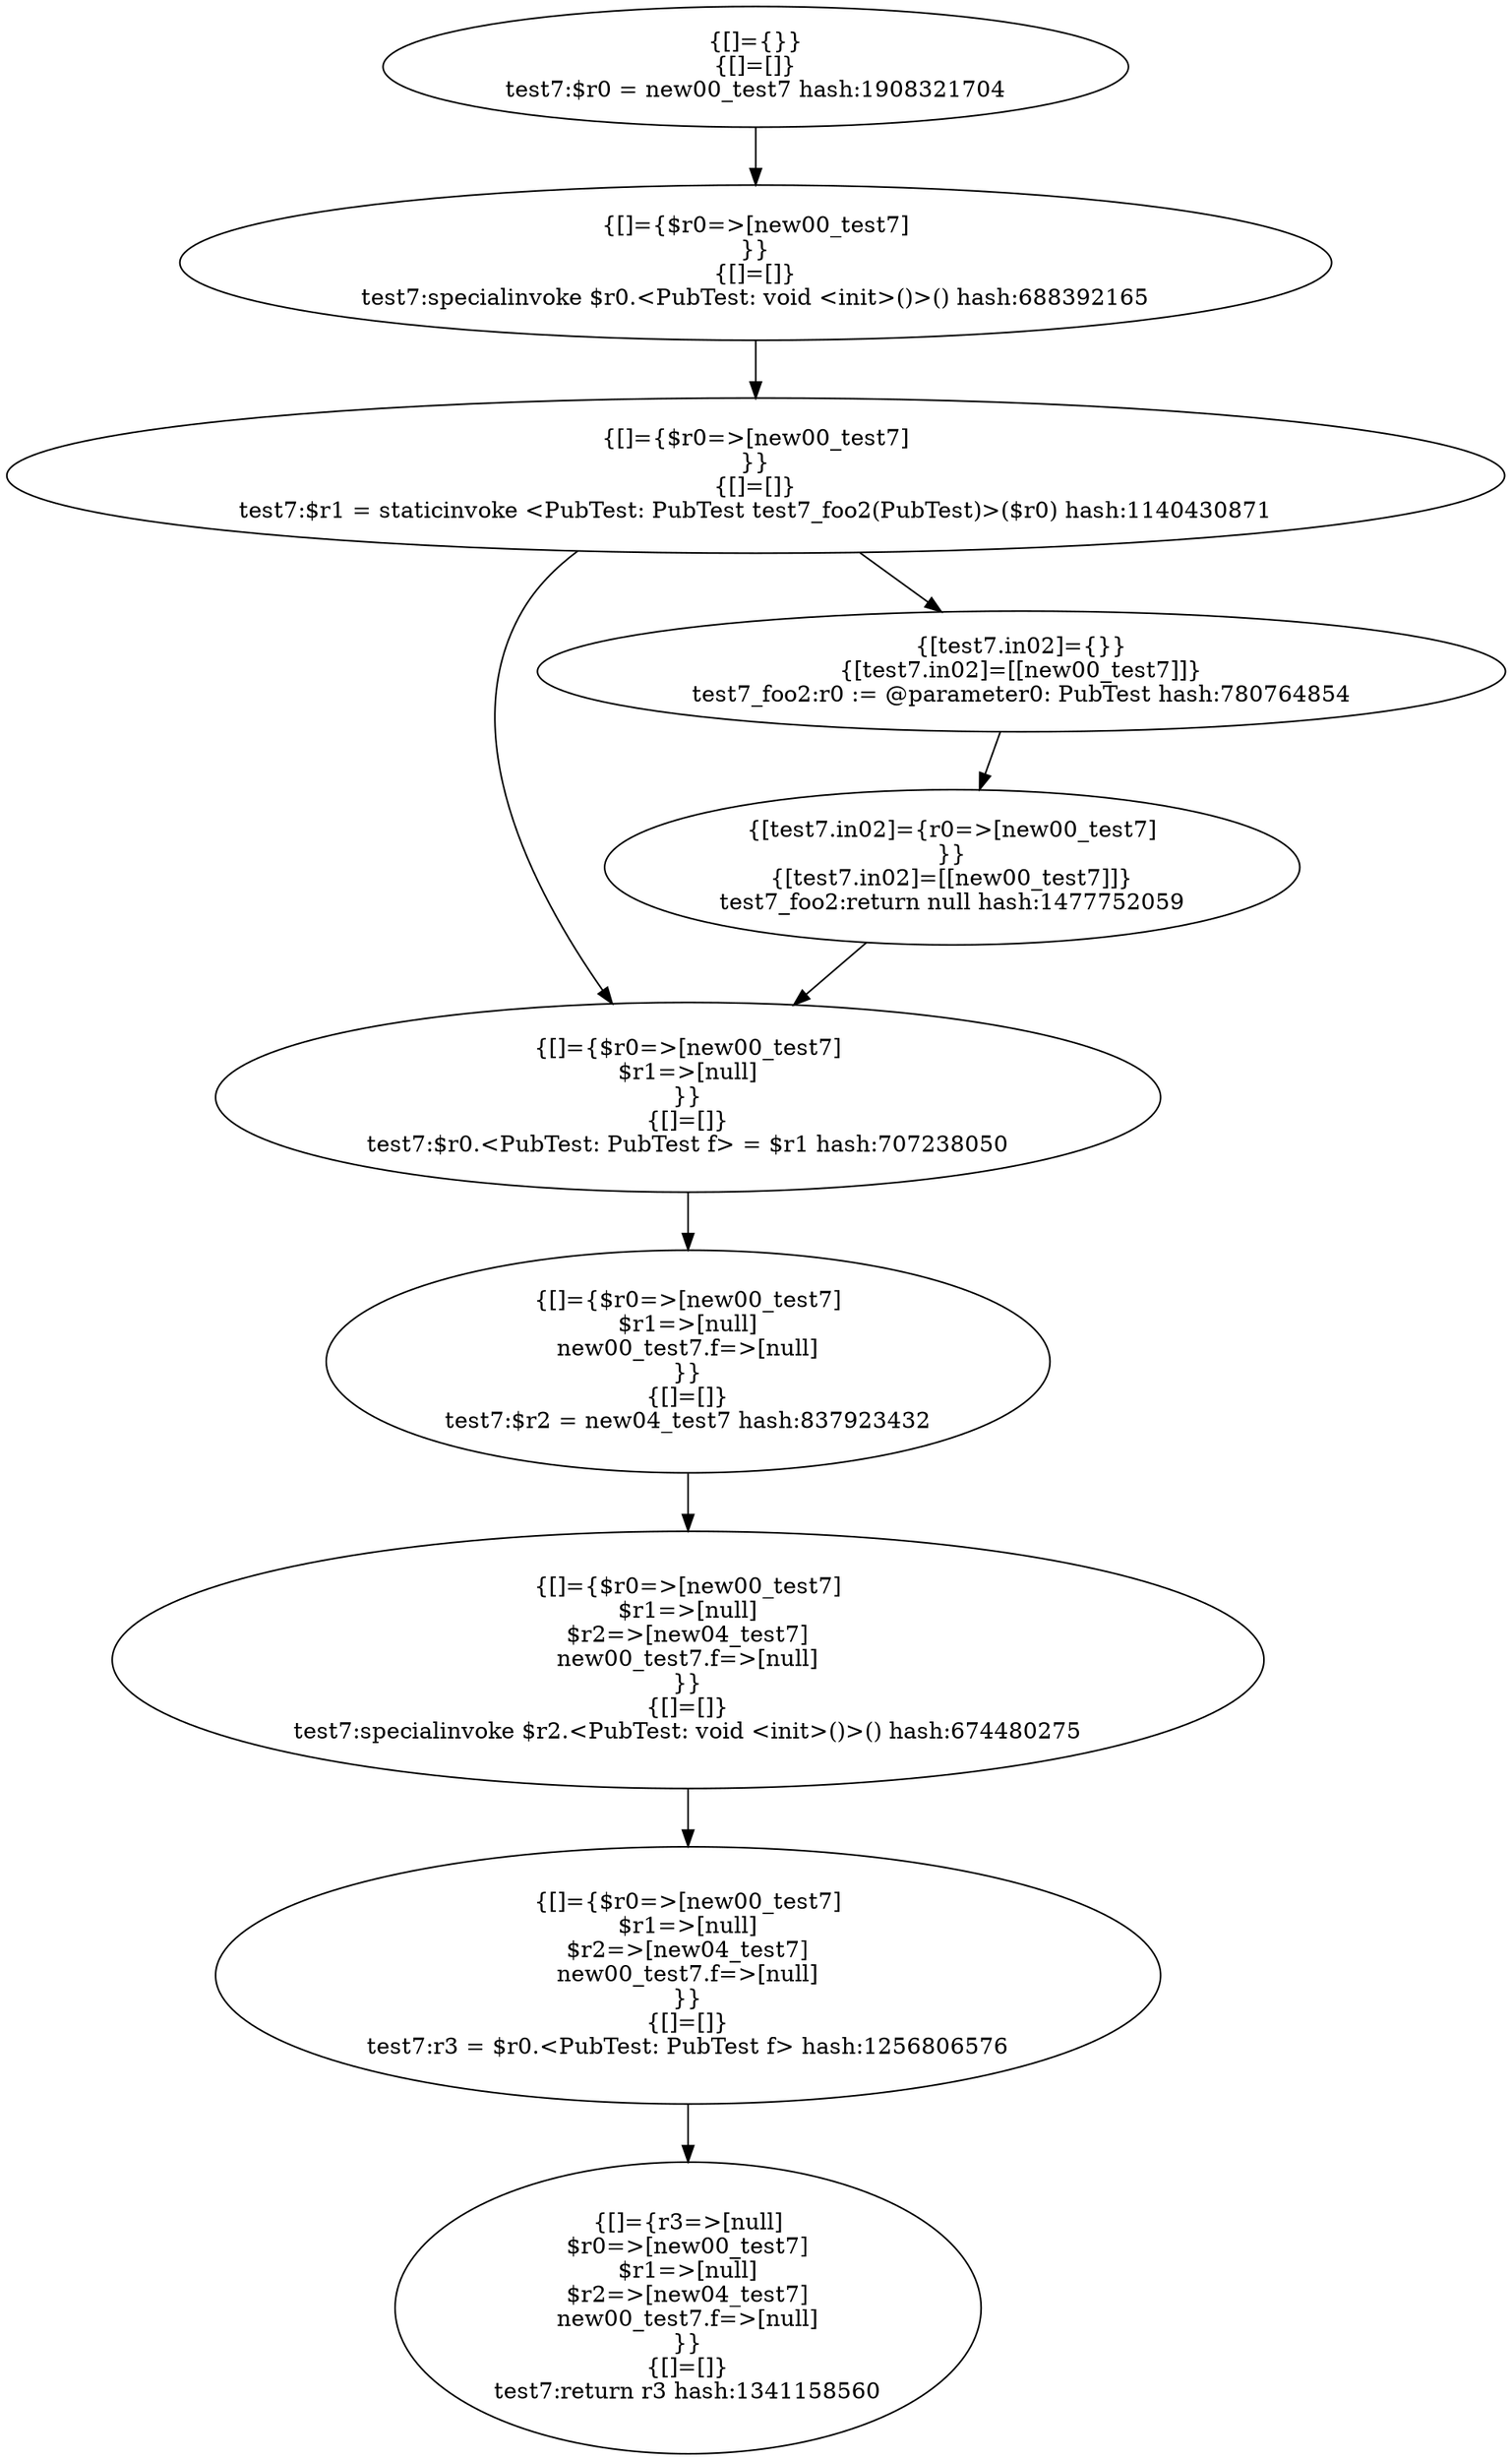 digraph "./target1-pub/PubTest.test7" {
    "{[]={}}
{[]=[]}
test7:$r0 = new00_test7 hash:1908321704";
    "{[]={$r0=>[new00_test7]
}}
{[]=[]}
test7:specialinvoke $r0.<PubTest: void <init>()>() hash:688392165";
    "{[]={$r0=>[new00_test7]
}}
{[]=[]}
test7:$r1 = staticinvoke <PubTest: PubTest test7_foo2(PubTest)>($r0) hash:1140430871";
    "{[]={$r0=>[new00_test7]
$r1=>[null]
}}
{[]=[]}
test7:$r0.<PubTest: PubTest f> = $r1 hash:707238050";
    "{[]={$r0=>[new00_test7]
$r1=>[null]
new00_test7.f=>[null]
}}
{[]=[]}
test7:$r2 = new04_test7 hash:837923432";
    "{[]={$r0=>[new00_test7]
$r1=>[null]
$r2=>[new04_test7]
new00_test7.f=>[null]
}}
{[]=[]}
test7:specialinvoke $r2.<PubTest: void <init>()>() hash:674480275";
    "{[]={$r0=>[new00_test7]
$r1=>[null]
$r2=>[new04_test7]
new00_test7.f=>[null]
}}
{[]=[]}
test7:r3 = $r0.<PubTest: PubTest f> hash:1256806576";
    "{[]={r3=>[null]
$r0=>[new00_test7]
$r1=>[null]
$r2=>[new04_test7]
new00_test7.f=>[null]
}}
{[]=[]}
test7:return r3 hash:1341158560";
    "{[test7.in02]={}}
{[test7.in02]=[[new00_test7]]}
test7_foo2:r0 := @parameter0: PubTest hash:780764854";
    "{[test7.in02]={r0=>[new00_test7]
}}
{[test7.in02]=[[new00_test7]]}
test7_foo2:return null hash:1477752059";
    "{[]={}}
{[]=[]}
test7:$r0 = new00_test7 hash:1908321704"->"{[]={$r0=>[new00_test7]
}}
{[]=[]}
test7:specialinvoke $r0.<PubTest: void <init>()>() hash:688392165";
    "{[]={$r0=>[new00_test7]
}}
{[]=[]}
test7:specialinvoke $r0.<PubTest: void <init>()>() hash:688392165"->"{[]={$r0=>[new00_test7]
}}
{[]=[]}
test7:$r1 = staticinvoke <PubTest: PubTest test7_foo2(PubTest)>($r0) hash:1140430871";
    "{[]={$r0=>[new00_test7]
}}
{[]=[]}
test7:$r1 = staticinvoke <PubTest: PubTest test7_foo2(PubTest)>($r0) hash:1140430871"->"{[test7.in02]={}}
{[test7.in02]=[[new00_test7]]}
test7_foo2:r0 := @parameter0: PubTest hash:780764854";
    "{[]={$r0=>[new00_test7]
}}
{[]=[]}
test7:$r1 = staticinvoke <PubTest: PubTest test7_foo2(PubTest)>($r0) hash:1140430871"->"{[]={$r0=>[new00_test7]
$r1=>[null]
}}
{[]=[]}
test7:$r0.<PubTest: PubTest f> = $r1 hash:707238050";
    "{[]={$r0=>[new00_test7]
$r1=>[null]
}}
{[]=[]}
test7:$r0.<PubTest: PubTest f> = $r1 hash:707238050"->"{[]={$r0=>[new00_test7]
$r1=>[null]
new00_test7.f=>[null]
}}
{[]=[]}
test7:$r2 = new04_test7 hash:837923432";
    "{[]={$r0=>[new00_test7]
$r1=>[null]
new00_test7.f=>[null]
}}
{[]=[]}
test7:$r2 = new04_test7 hash:837923432"->"{[]={$r0=>[new00_test7]
$r1=>[null]
$r2=>[new04_test7]
new00_test7.f=>[null]
}}
{[]=[]}
test7:specialinvoke $r2.<PubTest: void <init>()>() hash:674480275";
    "{[]={$r0=>[new00_test7]
$r1=>[null]
$r2=>[new04_test7]
new00_test7.f=>[null]
}}
{[]=[]}
test7:specialinvoke $r2.<PubTest: void <init>()>() hash:674480275"->"{[]={$r0=>[new00_test7]
$r1=>[null]
$r2=>[new04_test7]
new00_test7.f=>[null]
}}
{[]=[]}
test7:r3 = $r0.<PubTest: PubTest f> hash:1256806576";
    "{[]={$r0=>[new00_test7]
$r1=>[null]
$r2=>[new04_test7]
new00_test7.f=>[null]
}}
{[]=[]}
test7:r3 = $r0.<PubTest: PubTest f> hash:1256806576"->"{[]={r3=>[null]
$r0=>[new00_test7]
$r1=>[null]
$r2=>[new04_test7]
new00_test7.f=>[null]
}}
{[]=[]}
test7:return r3 hash:1341158560";
    "{[test7.in02]={}}
{[test7.in02]=[[new00_test7]]}
test7_foo2:r0 := @parameter0: PubTest hash:780764854"->"{[test7.in02]={r0=>[new00_test7]
}}
{[test7.in02]=[[new00_test7]]}
test7_foo2:return null hash:1477752059";
    "{[test7.in02]={r0=>[new00_test7]
}}
{[test7.in02]=[[new00_test7]]}
test7_foo2:return null hash:1477752059"->"{[]={$r0=>[new00_test7]
$r1=>[null]
}}
{[]=[]}
test7:$r0.<PubTest: PubTest f> = $r1 hash:707238050";
}
